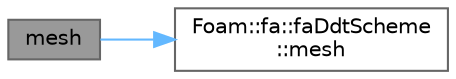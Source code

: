 digraph "mesh"
{
 // LATEX_PDF_SIZE
  bgcolor="transparent";
  edge [fontname=Helvetica,fontsize=10,labelfontname=Helvetica,labelfontsize=10];
  node [fontname=Helvetica,fontsize=10,shape=box,height=0.2,width=0.4];
  rankdir="LR";
  Node1 [id="Node000001",label="mesh",height=0.2,width=0.4,color="gray40", fillcolor="grey60", style="filled", fontcolor="black",tooltip=" "];
  Node1 -> Node2 [id="edge1_Node000001_Node000002",color="steelblue1",style="solid",tooltip=" "];
  Node2 [id="Node000002",label="Foam::fa::faDdtScheme\l::mesh",height=0.2,width=0.4,color="grey40", fillcolor="white", style="filled",URL="$classFoam_1_1fa_1_1faDdtScheme.html#ab02e5f435e5e77288bb4d91fcc998a9f",tooltip=" "];
}
